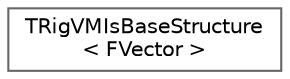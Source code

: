 digraph "Graphical Class Hierarchy"
{
 // INTERACTIVE_SVG=YES
 // LATEX_PDF_SIZE
  bgcolor="transparent";
  edge [fontname=Helvetica,fontsize=10,labelfontname=Helvetica,labelfontsize=10];
  node [fontname=Helvetica,fontsize=10,shape=box,height=0.2,width=0.4];
  rankdir="LR";
  Node0 [id="Node000000",label="TRigVMIsBaseStructure\l\< FVector \>",height=0.2,width=0.4,color="grey40", fillcolor="white", style="filled",URL="$df/d27/structTRigVMIsBaseStructure_3_01FVector_01_4.html",tooltip=" "];
}
